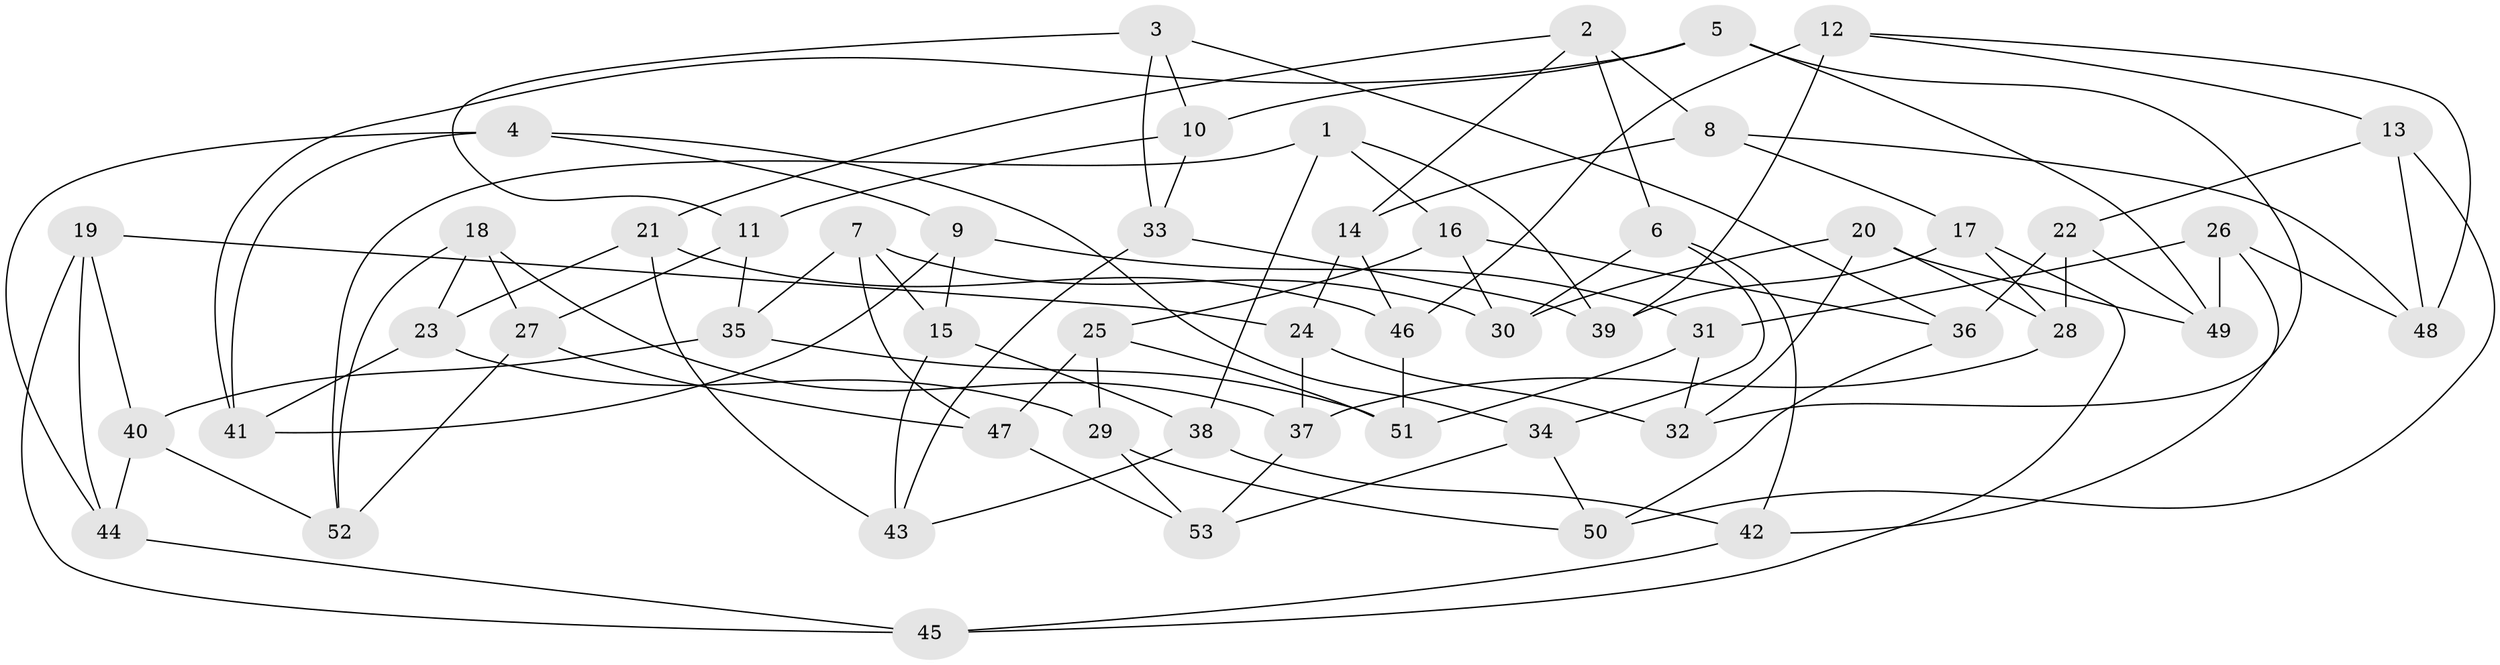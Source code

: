 // Generated by graph-tools (version 1.1) at 2025/03/03/09/25 03:03:04]
// undirected, 53 vertices, 106 edges
graph export_dot {
graph [start="1"]
  node [color=gray90,style=filled];
  1;
  2;
  3;
  4;
  5;
  6;
  7;
  8;
  9;
  10;
  11;
  12;
  13;
  14;
  15;
  16;
  17;
  18;
  19;
  20;
  21;
  22;
  23;
  24;
  25;
  26;
  27;
  28;
  29;
  30;
  31;
  32;
  33;
  34;
  35;
  36;
  37;
  38;
  39;
  40;
  41;
  42;
  43;
  44;
  45;
  46;
  47;
  48;
  49;
  50;
  51;
  52;
  53;
  1 -- 52;
  1 -- 16;
  1 -- 38;
  1 -- 39;
  2 -- 8;
  2 -- 14;
  2 -- 6;
  2 -- 21;
  3 -- 36;
  3 -- 11;
  3 -- 10;
  3 -- 33;
  4 -- 41;
  4 -- 9;
  4 -- 34;
  4 -- 44;
  5 -- 49;
  5 -- 32;
  5 -- 10;
  5 -- 41;
  6 -- 34;
  6 -- 30;
  6 -- 42;
  7 -- 47;
  7 -- 35;
  7 -- 30;
  7 -- 15;
  8 -- 17;
  8 -- 14;
  8 -- 48;
  9 -- 15;
  9 -- 41;
  9 -- 31;
  10 -- 11;
  10 -- 33;
  11 -- 35;
  11 -- 27;
  12 -- 48;
  12 -- 39;
  12 -- 13;
  12 -- 46;
  13 -- 50;
  13 -- 22;
  13 -- 48;
  14 -- 24;
  14 -- 46;
  15 -- 38;
  15 -- 43;
  16 -- 30;
  16 -- 25;
  16 -- 36;
  17 -- 39;
  17 -- 28;
  17 -- 45;
  18 -- 52;
  18 -- 27;
  18 -- 23;
  18 -- 37;
  19 -- 45;
  19 -- 24;
  19 -- 44;
  19 -- 40;
  20 -- 28;
  20 -- 49;
  20 -- 30;
  20 -- 32;
  21 -- 46;
  21 -- 43;
  21 -- 23;
  22 -- 28;
  22 -- 49;
  22 -- 36;
  23 -- 41;
  23 -- 29;
  24 -- 32;
  24 -- 37;
  25 -- 29;
  25 -- 51;
  25 -- 47;
  26 -- 31;
  26 -- 42;
  26 -- 48;
  26 -- 49;
  27 -- 47;
  27 -- 52;
  28 -- 37;
  29 -- 50;
  29 -- 53;
  31 -- 32;
  31 -- 51;
  33 -- 39;
  33 -- 43;
  34 -- 50;
  34 -- 53;
  35 -- 51;
  35 -- 40;
  36 -- 50;
  37 -- 53;
  38 -- 42;
  38 -- 43;
  40 -- 44;
  40 -- 52;
  42 -- 45;
  44 -- 45;
  46 -- 51;
  47 -- 53;
}
